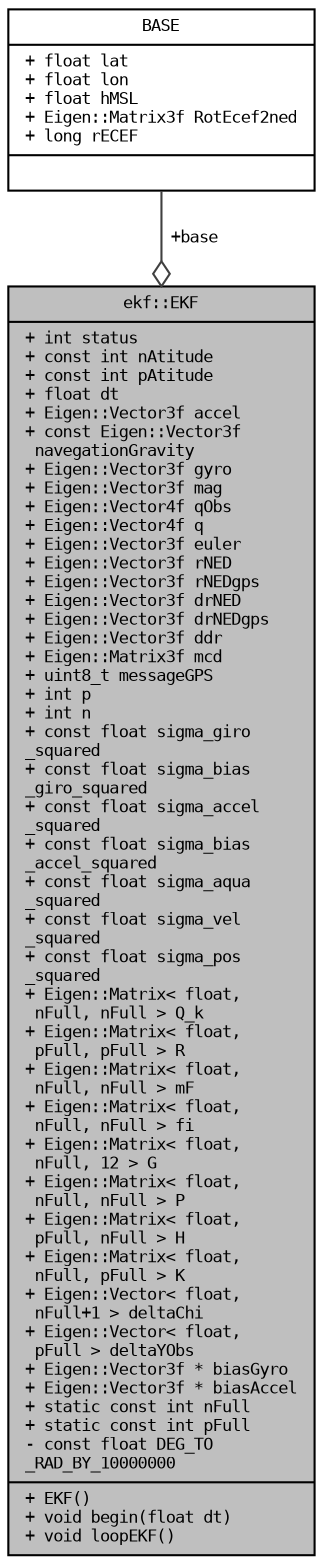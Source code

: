 digraph "ekf::EKF"
{
 // LATEX_PDF_SIZE
  bgcolor="transparent";
  edge [fontname="DejaVuSansMono",fontsize="8",labelfontname="DejaVuSansMono",labelfontsize="8"];
  node [fontname="DejaVuSansMono",fontsize="8",shape=record];
  Node1 [label="{ekf::EKF\n|+ int status\l+ const int nAtitude\l+ const int pAtitude\l+ float dt\l+ Eigen::Vector3f accel\l+ const Eigen::Vector3f\l navegationGravity\l+ Eigen::Vector3f gyro\l+ Eigen::Vector3f mag\l+ Eigen::Vector4f qObs\l+ Eigen::Vector4f q\l+ Eigen::Vector3f euler\l+ Eigen::Vector3f rNED\l+ Eigen::Vector3f rNEDgps\l+ Eigen::Vector3f drNED\l+ Eigen::Vector3f drNEDgps\l+ Eigen::Vector3f ddr\l+ Eigen::Matrix3f mcd\l+ uint8_t messageGPS\l+ int p\l+ int n\l+ const float sigma_giro\l_squared\l+ const float sigma_bias\l_giro_squared\l+ const float sigma_accel\l_squared\l+ const float sigma_bias\l_accel_squared\l+ const float sigma_aqua\l_squared\l+ const float sigma_vel\l_squared\l+ const float sigma_pos\l_squared\l+ Eigen::Matrix\< float,\l nFull, nFull \> Q_k\l+ Eigen::Matrix\< float,\l pFull, pFull \> R\l+ Eigen::Matrix\< float,\l nFull, nFull \> mF\l+ Eigen::Matrix\< float,\l nFull, nFull \> fi\l+ Eigen::Matrix\< float,\l nFull, 12 \> G\l+ Eigen::Matrix\< float,\l nFull, nFull \> P\l+ Eigen::Matrix\< float,\l pFull, nFull \> H\l+ Eigen::Matrix\< float,\l nFull, pFull \> K\l+ Eigen::Vector\< float,\l nFull+1 \> deltaChi\l+ Eigen::Vector\< float,\l pFull \> deltaYObs\l+ Eigen::Vector3f * biasGyro\l+ Eigen::Vector3f * biasAccel\l+ static const int nFull\l+ static const int pFull\l- const float DEG_TO\l_RAD_BY_10000000\l|+  EKF()\l+ void begin(float dt)\l+ void loopEKF()\l}",height=0.2,width=0.4,color="black", fillcolor="grey75", style="filled", fontcolor="black",tooltip=" "];
  Node2 -> Node1 [color="grey25",fontsize="8",style="solid",label=" +base" ,arrowhead="odiamond",fontname="DejaVuSansMono"];
  Node2 [label="{BASE\n|+ float lat\l+ float lon\l+ float hMSL\l+ Eigen::Matrix3f RotEcef2ned\l+ long rECEF\l|}",height=0.2,width=0.4,color="black",URL="$structBASE.html",tooltip=" "];
}
